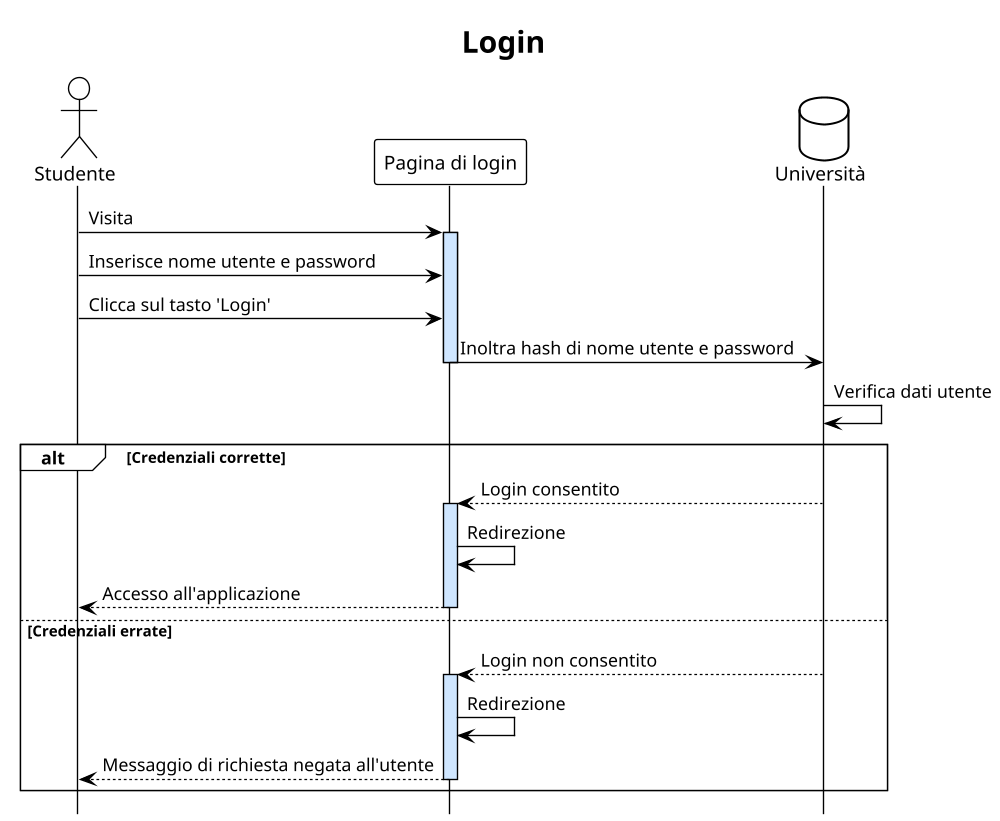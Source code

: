 @startuml
!theme plain
scale 1000 width
hide footbox

title Login

actor Studente as S
participant "Pagina di login" as L
database Università as U

S -> L : Visita

activate L #CFE6FF

S -> L : Inserisce nome utente e password
S -> L : Clicca sul tasto 'Login'

L -> U : Inoltra hash di nome utente e password

deactivate L 


U -> U : Verifica dati utente

alt Credenziali corrette
    U --> L : Login consentito

    activate L #CFE6FF


    L -> L : Redirezione
    L --> S : Accesso all'applicazione

    deactivate L 

else Credenziali errate
    U --> L : Login non consentito

    activate L #CFE6FF


    L -> L : Redirezione
    L --> S : Messaggio di richiesta negata all'utente

    deactivate L 

end

@enduml
